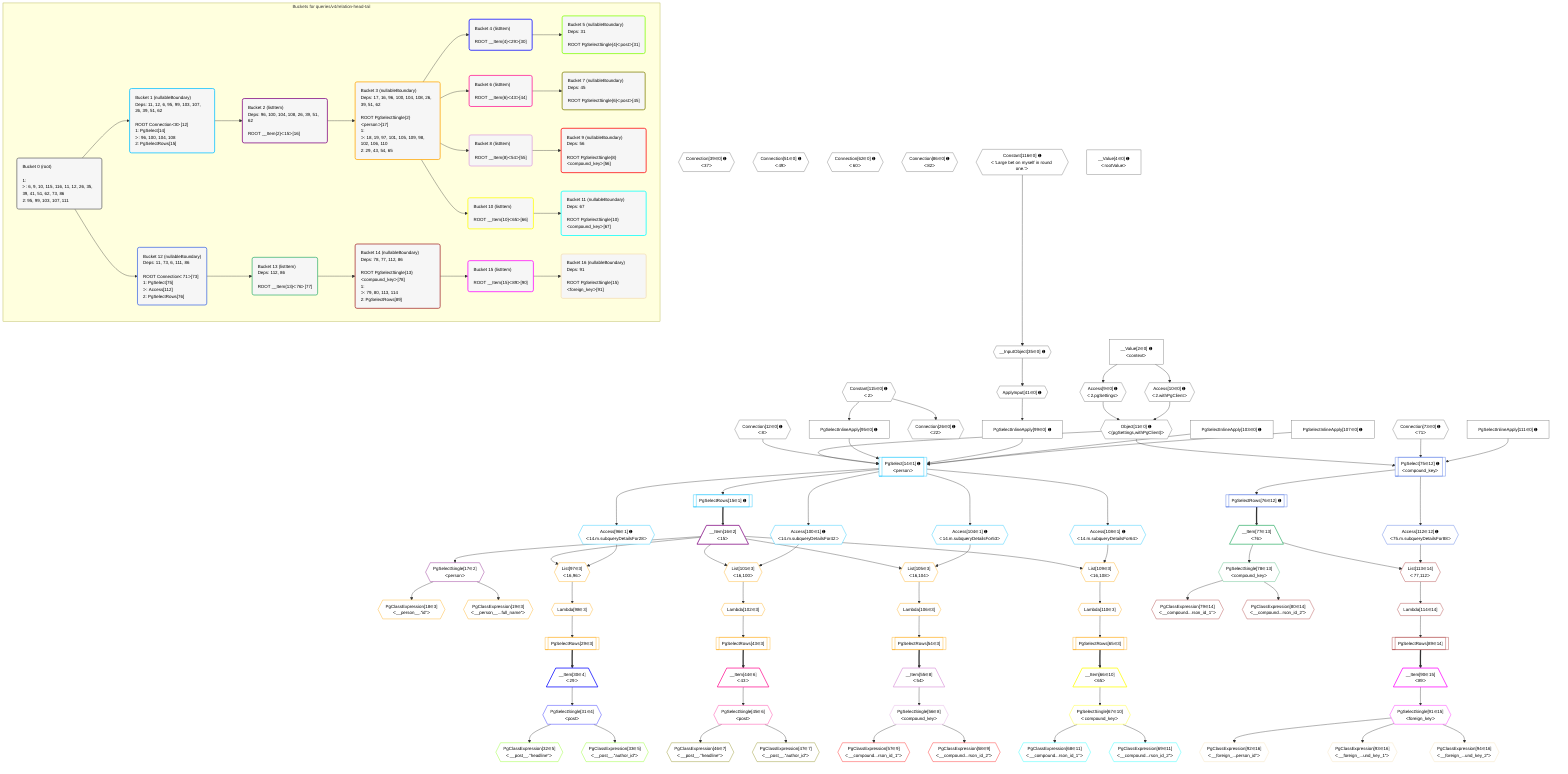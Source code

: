 %%{init: {'themeVariables': { 'fontSize': '12px'}}}%%
graph TD
    classDef path fill:#eee,stroke:#000,color:#000
    classDef plan fill:#fff,stroke-width:1px,color:#000
    classDef itemplan fill:#fff,stroke-width:2px,color:#000
    classDef unbatchedplan fill:#dff,stroke-width:1px,color:#000
    classDef sideeffectplan fill:#fcc,stroke-width:2px,color:#000
    classDef bucket fill:#f6f6f6,color:#000,stroke-width:2px,text-align:left


    %% plan dependencies
    PgSelectInlineApply99["PgSelectInlineApply[99∈0] ➊"]:::plan
    ApplyInput41{{"ApplyInput[41∈0] ➊"}}:::plan
    ApplyInput41 --> PgSelectInlineApply99
    Connection12{{"Connection[12∈0] ➊<br />ᐸ8ᐳ"}}:::plan
    Connection26{{"Connection[26∈0] ➊<br />ᐸ22ᐳ"}}:::plan
    Constant115{{"Constant[115∈0] ➊<br />ᐸ2ᐳ"}}:::plan
    Constant115 --> Connection26
    Connection39{{"Connection[39∈0] ➊<br />ᐸ37ᐳ"}}:::plan
    Connection51{{"Connection[51∈0] ➊<br />ᐸ49ᐳ"}}:::plan
    Connection62{{"Connection[62∈0] ➊<br />ᐸ60ᐳ"}}:::plan
    Connection73{{"Connection[73∈0] ➊<br />ᐸ71ᐳ"}}:::plan
    Connection86{{"Connection[86∈0] ➊<br />ᐸ82ᐳ"}}:::plan
    PgSelectInlineApply95["PgSelectInlineApply[95∈0] ➊"]:::plan
    Constant115 --> PgSelectInlineApply95
    PgSelectInlineApply103["PgSelectInlineApply[103∈0] ➊"]:::plan
    PgSelectInlineApply107["PgSelectInlineApply[107∈0] ➊"]:::plan
    PgSelectInlineApply111["PgSelectInlineApply[111∈0] ➊"]:::plan
    Object11{{"Object[11∈0] ➊<br />ᐸ{pgSettings,withPgClient}ᐳ"}}:::plan
    Access9{{"Access[9∈0] ➊<br />ᐸ2.pgSettingsᐳ"}}:::plan
    Access10{{"Access[10∈0] ➊<br />ᐸ2.withPgClientᐳ"}}:::plan
    Access9 & Access10 --> Object11
    __InputObject35{{"__InputObject[35∈0] ➊"}}:::plan
    Constant116{{"Constant[116∈0] ➊<br />ᐸ'Large bet on myself in round one.'ᐳ"}}:::plan
    Constant116 --> __InputObject35
    __Value2["__Value[2∈0] ➊<br />ᐸcontextᐳ"]:::plan
    __Value2 --> Access9
    __Value2 --> Access10
    __InputObject35 --> ApplyInput41
    __Value4["__Value[4∈0] ➊<br />ᐸrootValueᐳ"]:::plan
    PgSelect14[["PgSelect[14∈1] ➊<br />ᐸpersonᐳ"]]:::plan
    Object11 & Connection12 & PgSelectInlineApply95 & PgSelectInlineApply99 & PgSelectInlineApply103 & PgSelectInlineApply107 --> PgSelect14
    PgSelectRows15[["PgSelectRows[15∈1] ➊"]]:::plan
    PgSelect14 --> PgSelectRows15
    Access96{{"Access[96∈1] ➊<br />ᐸ14.m.subqueryDetailsFor28ᐳ"}}:::plan
    PgSelect14 --> Access96
    Access100{{"Access[100∈1] ➊<br />ᐸ14.m.subqueryDetailsFor42ᐳ"}}:::plan
    PgSelect14 --> Access100
    Access104{{"Access[104∈1] ➊<br />ᐸ14.m.subqueryDetailsFor53ᐳ"}}:::plan
    PgSelect14 --> Access104
    Access108{{"Access[108∈1] ➊<br />ᐸ14.m.subqueryDetailsFor64ᐳ"}}:::plan
    PgSelect14 --> Access108
    __Item16[/"__Item[16∈2]<br />ᐸ15ᐳ"\]:::itemplan
    PgSelectRows15 ==> __Item16
    PgSelectSingle17{{"PgSelectSingle[17∈2]<br />ᐸpersonᐳ"}}:::plan
    __Item16 --> PgSelectSingle17
    List97{{"List[97∈3]<br />ᐸ16,96ᐳ"}}:::plan
    __Item16 & Access96 --> List97
    List101{{"List[101∈3]<br />ᐸ16,100ᐳ"}}:::plan
    __Item16 & Access100 --> List101
    List105{{"List[105∈3]<br />ᐸ16,104ᐳ"}}:::plan
    __Item16 & Access104 --> List105
    List109{{"List[109∈3]<br />ᐸ16,108ᐳ"}}:::plan
    __Item16 & Access108 --> List109
    PgClassExpression18{{"PgClassExpression[18∈3]<br />ᐸ__person__.”id”ᐳ"}}:::plan
    PgSelectSingle17 --> PgClassExpression18
    PgClassExpression19{{"PgClassExpression[19∈3]<br />ᐸ__person__...full_name”ᐳ"}}:::plan
    PgSelectSingle17 --> PgClassExpression19
    PgSelectRows29[["PgSelectRows[29∈3]"]]:::plan
    Lambda98{{"Lambda[98∈3]"}}:::plan
    Lambda98 --> PgSelectRows29
    PgSelectRows43[["PgSelectRows[43∈3]"]]:::plan
    Lambda102{{"Lambda[102∈3]"}}:::plan
    Lambda102 --> PgSelectRows43
    PgSelectRows54[["PgSelectRows[54∈3]"]]:::plan
    Lambda106{{"Lambda[106∈3]"}}:::plan
    Lambda106 --> PgSelectRows54
    PgSelectRows65[["PgSelectRows[65∈3]"]]:::plan
    Lambda110{{"Lambda[110∈3]"}}:::plan
    Lambda110 --> PgSelectRows65
    List97 --> Lambda98
    List101 --> Lambda102
    List105 --> Lambda106
    List109 --> Lambda110
    __Item30[/"__Item[30∈4]<br />ᐸ29ᐳ"\]:::itemplan
    PgSelectRows29 ==> __Item30
    PgSelectSingle31{{"PgSelectSingle[31∈4]<br />ᐸpostᐳ"}}:::plan
    __Item30 --> PgSelectSingle31
    PgClassExpression32{{"PgClassExpression[32∈5]<br />ᐸ__post__.”headline”ᐳ"}}:::plan
    PgSelectSingle31 --> PgClassExpression32
    PgClassExpression33{{"PgClassExpression[33∈5]<br />ᐸ__post__.”author_id”ᐳ"}}:::plan
    PgSelectSingle31 --> PgClassExpression33
    __Item44[/"__Item[44∈6]<br />ᐸ43ᐳ"\]:::itemplan
    PgSelectRows43 ==> __Item44
    PgSelectSingle45{{"PgSelectSingle[45∈6]<br />ᐸpostᐳ"}}:::plan
    __Item44 --> PgSelectSingle45
    PgClassExpression46{{"PgClassExpression[46∈7]<br />ᐸ__post__.”headline”ᐳ"}}:::plan
    PgSelectSingle45 --> PgClassExpression46
    PgClassExpression47{{"PgClassExpression[47∈7]<br />ᐸ__post__.”author_id”ᐳ"}}:::plan
    PgSelectSingle45 --> PgClassExpression47
    __Item55[/"__Item[55∈8]<br />ᐸ54ᐳ"\]:::itemplan
    PgSelectRows54 ==> __Item55
    PgSelectSingle56{{"PgSelectSingle[56∈8]<br />ᐸcompound_keyᐳ"}}:::plan
    __Item55 --> PgSelectSingle56
    PgClassExpression57{{"PgClassExpression[57∈9]<br />ᐸ__compound...rson_id_1”ᐳ"}}:::plan
    PgSelectSingle56 --> PgClassExpression57
    PgClassExpression58{{"PgClassExpression[58∈9]<br />ᐸ__compound...rson_id_2”ᐳ"}}:::plan
    PgSelectSingle56 --> PgClassExpression58
    __Item66[/"__Item[66∈10]<br />ᐸ65ᐳ"\]:::itemplan
    PgSelectRows65 ==> __Item66
    PgSelectSingle67{{"PgSelectSingle[67∈10]<br />ᐸcompound_keyᐳ"}}:::plan
    __Item66 --> PgSelectSingle67
    PgClassExpression68{{"PgClassExpression[68∈11]<br />ᐸ__compound...rson_id_1”ᐳ"}}:::plan
    PgSelectSingle67 --> PgClassExpression68
    PgClassExpression69{{"PgClassExpression[69∈11]<br />ᐸ__compound...rson_id_2”ᐳ"}}:::plan
    PgSelectSingle67 --> PgClassExpression69
    PgSelect75[["PgSelect[75∈12] ➊<br />ᐸcompound_keyᐳ"]]:::plan
    Object11 & Connection73 & PgSelectInlineApply111 --> PgSelect75
    PgSelectRows76[["PgSelectRows[76∈12] ➊"]]:::plan
    PgSelect75 --> PgSelectRows76
    Access112{{"Access[112∈12] ➊<br />ᐸ75.m.subqueryDetailsFor88ᐳ"}}:::plan
    PgSelect75 --> Access112
    __Item77[/"__Item[77∈13]<br />ᐸ76ᐳ"\]:::itemplan
    PgSelectRows76 ==> __Item77
    PgSelectSingle78{{"PgSelectSingle[78∈13]<br />ᐸcompound_keyᐳ"}}:::plan
    __Item77 --> PgSelectSingle78
    List113{{"List[113∈14]<br />ᐸ77,112ᐳ"}}:::plan
    __Item77 & Access112 --> List113
    PgClassExpression79{{"PgClassExpression[79∈14]<br />ᐸ__compound...rson_id_1”ᐳ"}}:::plan
    PgSelectSingle78 --> PgClassExpression79
    PgClassExpression80{{"PgClassExpression[80∈14]<br />ᐸ__compound...rson_id_2”ᐳ"}}:::plan
    PgSelectSingle78 --> PgClassExpression80
    PgSelectRows89[["PgSelectRows[89∈14]"]]:::plan
    Lambda114{{"Lambda[114∈14]"}}:::plan
    Lambda114 --> PgSelectRows89
    List113 --> Lambda114
    __Item90[/"__Item[90∈15]<br />ᐸ89ᐳ"\]:::itemplan
    PgSelectRows89 ==> __Item90
    PgSelectSingle91{{"PgSelectSingle[91∈15]<br />ᐸforeign_keyᐳ"}}:::plan
    __Item90 --> PgSelectSingle91
    PgClassExpression92{{"PgClassExpression[92∈16]<br />ᐸ__foreign_...person_id”ᐳ"}}:::plan
    PgSelectSingle91 --> PgClassExpression92
    PgClassExpression93{{"PgClassExpression[93∈16]<br />ᐸ__foreign_...und_key_1”ᐳ"}}:::plan
    PgSelectSingle91 --> PgClassExpression93
    PgClassExpression94{{"PgClassExpression[94∈16]<br />ᐸ__foreign_...und_key_2”ᐳ"}}:::plan
    PgSelectSingle91 --> PgClassExpression94

    %% define steps

    subgraph "Buckets for queries/v4/relation-head-tail"
    Bucket0("Bucket 0 (root)<br /><br />1: <br />ᐳ: 6, 9, 10, 115, 116, 11, 12, 26, 35, 39, 41, 51, 62, 73, 86<br />2: 95, 99, 103, 107, 111"):::bucket
    classDef bucket0 stroke:#696969
    class Bucket0,__Value2,__Value4,Access9,Access10,Object11,Connection12,Connection26,__InputObject35,Connection39,ApplyInput41,Connection51,Connection62,Connection73,Connection86,PgSelectInlineApply95,PgSelectInlineApply99,PgSelectInlineApply103,PgSelectInlineApply107,PgSelectInlineApply111,Constant115,Constant116 bucket0
    Bucket1("Bucket 1 (nullableBoundary)<br />Deps: 11, 12, 6, 95, 99, 103, 107, 26, 39, 51, 62<br /><br />ROOT Connectionᐸ8ᐳ[12]<br />1: PgSelect[14]<br />ᐳ: 96, 100, 104, 108<br />2: PgSelectRows[15]"):::bucket
    classDef bucket1 stroke:#00bfff
    class Bucket1,PgSelect14,PgSelectRows15,Access96,Access100,Access104,Access108 bucket1
    Bucket2("Bucket 2 (listItem)<br />Deps: 96, 100, 104, 108, 26, 39, 51, 62<br /><br />ROOT __Item{2}ᐸ15ᐳ[16]"):::bucket
    classDef bucket2 stroke:#7f007f
    class Bucket2,__Item16,PgSelectSingle17 bucket2
    Bucket3("Bucket 3 (nullableBoundary)<br />Deps: 17, 16, 96, 100, 104, 108, 26, 39, 51, 62<br /><br />ROOT PgSelectSingle{2}ᐸpersonᐳ[17]<br />1: <br />ᐳ: 18, 19, 97, 101, 105, 109, 98, 102, 106, 110<br />2: 29, 43, 54, 65"):::bucket
    classDef bucket3 stroke:#ffa500
    class Bucket3,PgClassExpression18,PgClassExpression19,PgSelectRows29,PgSelectRows43,PgSelectRows54,PgSelectRows65,List97,Lambda98,List101,Lambda102,List105,Lambda106,List109,Lambda110 bucket3
    Bucket4("Bucket 4 (listItem)<br /><br />ROOT __Item{4}ᐸ29ᐳ[30]"):::bucket
    classDef bucket4 stroke:#0000ff
    class Bucket4,__Item30,PgSelectSingle31 bucket4
    Bucket5("Bucket 5 (nullableBoundary)<br />Deps: 31<br /><br />ROOT PgSelectSingle{4}ᐸpostᐳ[31]"):::bucket
    classDef bucket5 stroke:#7fff00
    class Bucket5,PgClassExpression32,PgClassExpression33 bucket5
    Bucket6("Bucket 6 (listItem)<br /><br />ROOT __Item{6}ᐸ43ᐳ[44]"):::bucket
    classDef bucket6 stroke:#ff1493
    class Bucket6,__Item44,PgSelectSingle45 bucket6
    Bucket7("Bucket 7 (nullableBoundary)<br />Deps: 45<br /><br />ROOT PgSelectSingle{6}ᐸpostᐳ[45]"):::bucket
    classDef bucket7 stroke:#808000
    class Bucket7,PgClassExpression46,PgClassExpression47 bucket7
    Bucket8("Bucket 8 (listItem)<br /><br />ROOT __Item{8}ᐸ54ᐳ[55]"):::bucket
    classDef bucket8 stroke:#dda0dd
    class Bucket8,__Item55,PgSelectSingle56 bucket8
    Bucket9("Bucket 9 (nullableBoundary)<br />Deps: 56<br /><br />ROOT PgSelectSingle{8}ᐸcompound_keyᐳ[56]"):::bucket
    classDef bucket9 stroke:#ff0000
    class Bucket9,PgClassExpression57,PgClassExpression58 bucket9
    Bucket10("Bucket 10 (listItem)<br /><br />ROOT __Item{10}ᐸ65ᐳ[66]"):::bucket
    classDef bucket10 stroke:#ffff00
    class Bucket10,__Item66,PgSelectSingle67 bucket10
    Bucket11("Bucket 11 (nullableBoundary)<br />Deps: 67<br /><br />ROOT PgSelectSingle{10}ᐸcompound_keyᐳ[67]"):::bucket
    classDef bucket11 stroke:#00ffff
    class Bucket11,PgClassExpression68,PgClassExpression69 bucket11
    Bucket12("Bucket 12 (nullableBoundary)<br />Deps: 11, 73, 6, 111, 86<br /><br />ROOT Connectionᐸ71ᐳ[73]<br />1: PgSelect[75]<br />ᐳ: Access[112]<br />2: PgSelectRows[76]"):::bucket
    classDef bucket12 stroke:#4169e1
    class Bucket12,PgSelect75,PgSelectRows76,Access112 bucket12
    Bucket13("Bucket 13 (listItem)<br />Deps: 112, 86<br /><br />ROOT __Item{13}ᐸ76ᐳ[77]"):::bucket
    classDef bucket13 stroke:#3cb371
    class Bucket13,__Item77,PgSelectSingle78 bucket13
    Bucket14("Bucket 14 (nullableBoundary)<br />Deps: 78, 77, 112, 86<br /><br />ROOT PgSelectSingle{13}ᐸcompound_keyᐳ[78]<br />1: <br />ᐳ: 79, 80, 113, 114<br />2: PgSelectRows[89]"):::bucket
    classDef bucket14 stroke:#a52a2a
    class Bucket14,PgClassExpression79,PgClassExpression80,PgSelectRows89,List113,Lambda114 bucket14
    Bucket15("Bucket 15 (listItem)<br /><br />ROOT __Item{15}ᐸ89ᐳ[90]"):::bucket
    classDef bucket15 stroke:#ff00ff
    class Bucket15,__Item90,PgSelectSingle91 bucket15
    Bucket16("Bucket 16 (nullableBoundary)<br />Deps: 91<br /><br />ROOT PgSelectSingle{15}ᐸforeign_keyᐳ[91]"):::bucket
    classDef bucket16 stroke:#f5deb3
    class Bucket16,PgClassExpression92,PgClassExpression93,PgClassExpression94 bucket16
    Bucket0 --> Bucket1 & Bucket12
    Bucket1 --> Bucket2
    Bucket2 --> Bucket3
    Bucket3 --> Bucket4 & Bucket6 & Bucket8 & Bucket10
    Bucket4 --> Bucket5
    Bucket6 --> Bucket7
    Bucket8 --> Bucket9
    Bucket10 --> Bucket11
    Bucket12 --> Bucket13
    Bucket13 --> Bucket14
    Bucket14 --> Bucket15
    Bucket15 --> Bucket16
    end